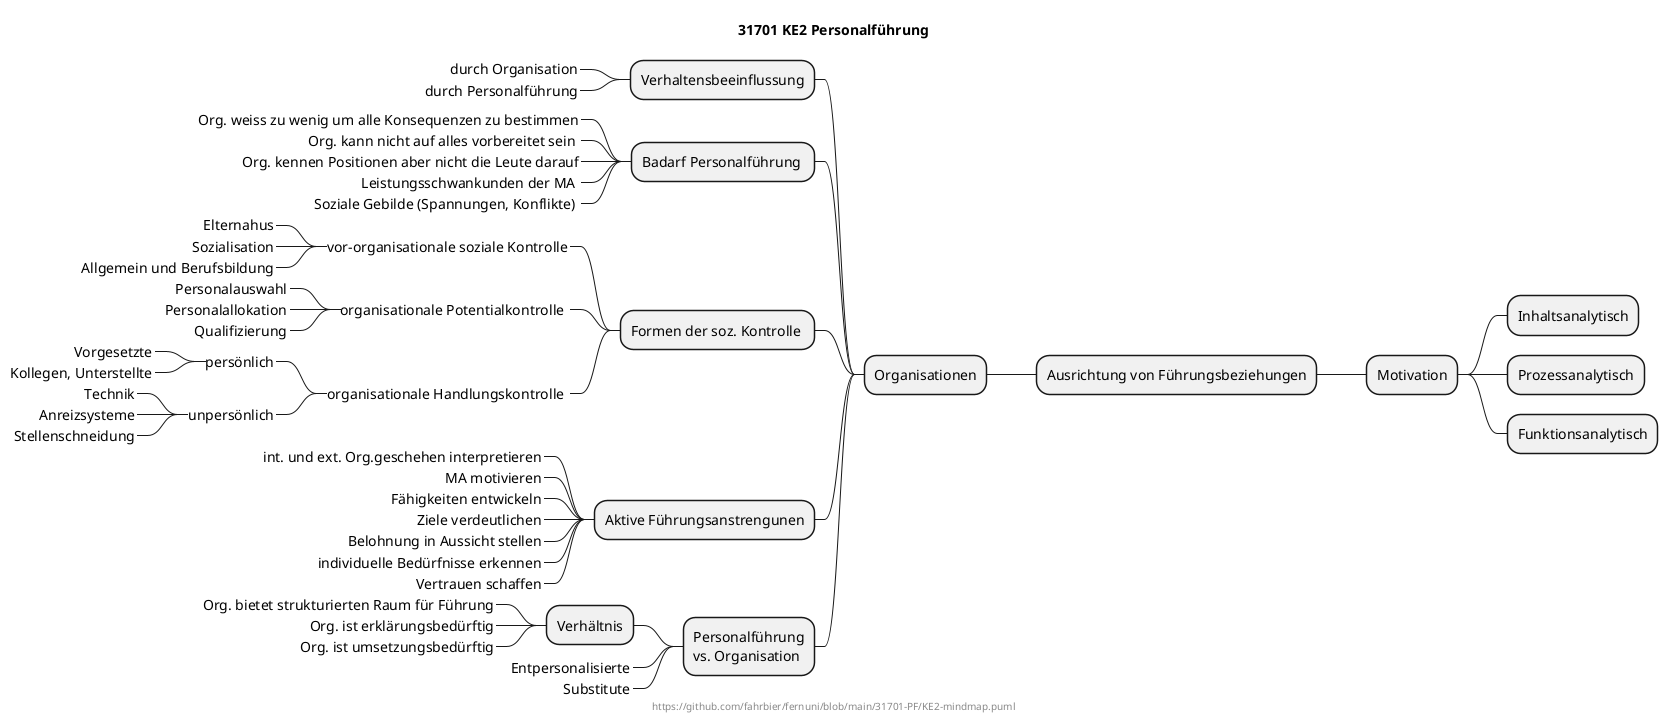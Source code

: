 @startmindmap
title 31701 KE2 Personalführung
center footer https://github.com/fahrbier/fernuni/blob/main/31701-PF/KE2-mindmap.puml

+ Ausrichtung von Führungsbeziehungen

-- Organisationen
--- Verhaltensbeeinflussung
----_ durch Organisation
----_ durch Personalführung

--- Badarf Personalführung 
----_ Org. weiss zu wenig um alle Konsequenzen zu bestimmen
----_ Org. kann nicht auf alles vorbereitet sein 
----_ Org. kennen Positionen aber nicht die Leute darauf
----_ Leistungsschwankunden der MA 
----_ Soziale Gebilde (Spannungen, Konflikte) 

--- Formen der soz. Kontrolle 
----_ vor-organisationale soziale Kontrolle
-----_ Elternahus
-----_ Sozialisation
-----_ Allgemein und Berufsbildung
----_ organisationale Potentialkontrolle 
-----_ Personalauswahl
-----_ Personalallokation
-----_ Qualifizierung
----_ organisationale Handlungskontrolle 
-----_ persönlich
------_ Vorgesetzte
------_ Kollegen, Unterstellte
-----_ unpersönlich
------_ Technik
------_ Anreizsysteme
------_ Stellenschneidung

--- Aktive Führungsanstrengunen
----_ int. und ext. Org.geschehen interpretieren
----_ MA motivieren
----_ Fähigkeiten entwickeln
----_ Ziele verdeutlichen
----_ Belohnung in Aussicht stellen
----_ individuelle Bedürfnisse erkennen
----_ Vertrauen schaffen

--- Personalführung\nvs. Organisation
---- Verhältnis
-----_ Org. bietet strukturierten Raum für Führung
-----_ Org. ist erklärungsbedürftig
-----_ Org. ist umsetzungsbedürftig


----_ Entpersonalisierte
----_ Substitute

++ Motivation

+++ Inhaltsanalytisch

+++ Prozessanalytisch

+++ Funktionsanalytisch


@endmindmap
